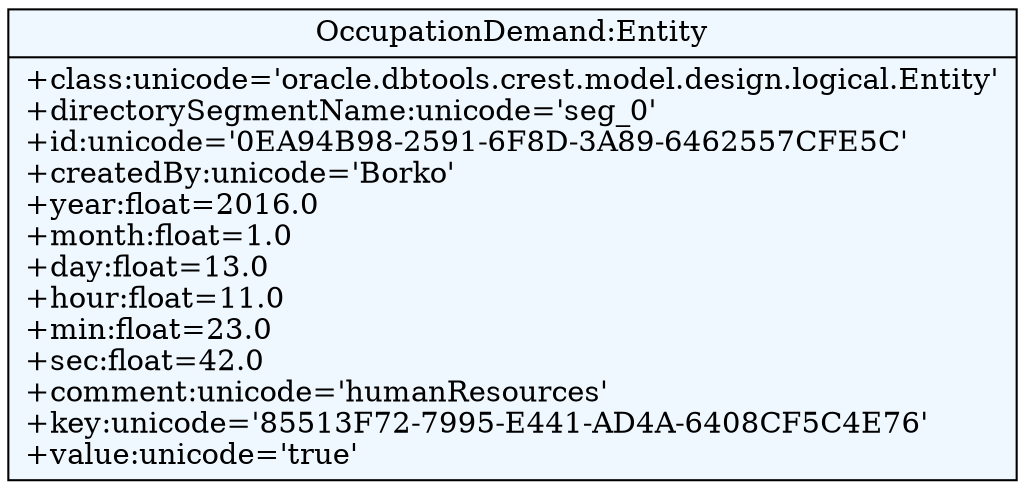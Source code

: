 
    digraph xtext {
    fontname = "Bitstream Vera Sans"
    fontsize = 8
    node[
        shape=record,
        style=filled,
        fillcolor=aliceblue
    ]
    nodesep = 0.3
    edge[dir=black,arrowtail=empty]


4455546320[label="{OccupationDemand:Entity|+class:unicode='oracle.dbtools.crest.model.design.logical.Entity'\l+directorySegmentName:unicode='seg_0'\l+id:unicode='0EA94B98-2591-6F8D-3A89-6462557CFE5C'\l+createdBy:unicode='Borko'\l+year:float=2016.0\l+month:float=1.0\l+day:float=13.0\l+hour:float=11.0\l+min:float=23.0\l+sec:float=42.0\l+comment:unicode='humanResources'\l+key:unicode='85513F72-7995-E441-AD4A-6408CF5C4E76'\l+value:unicode='true'\l}"]

}
